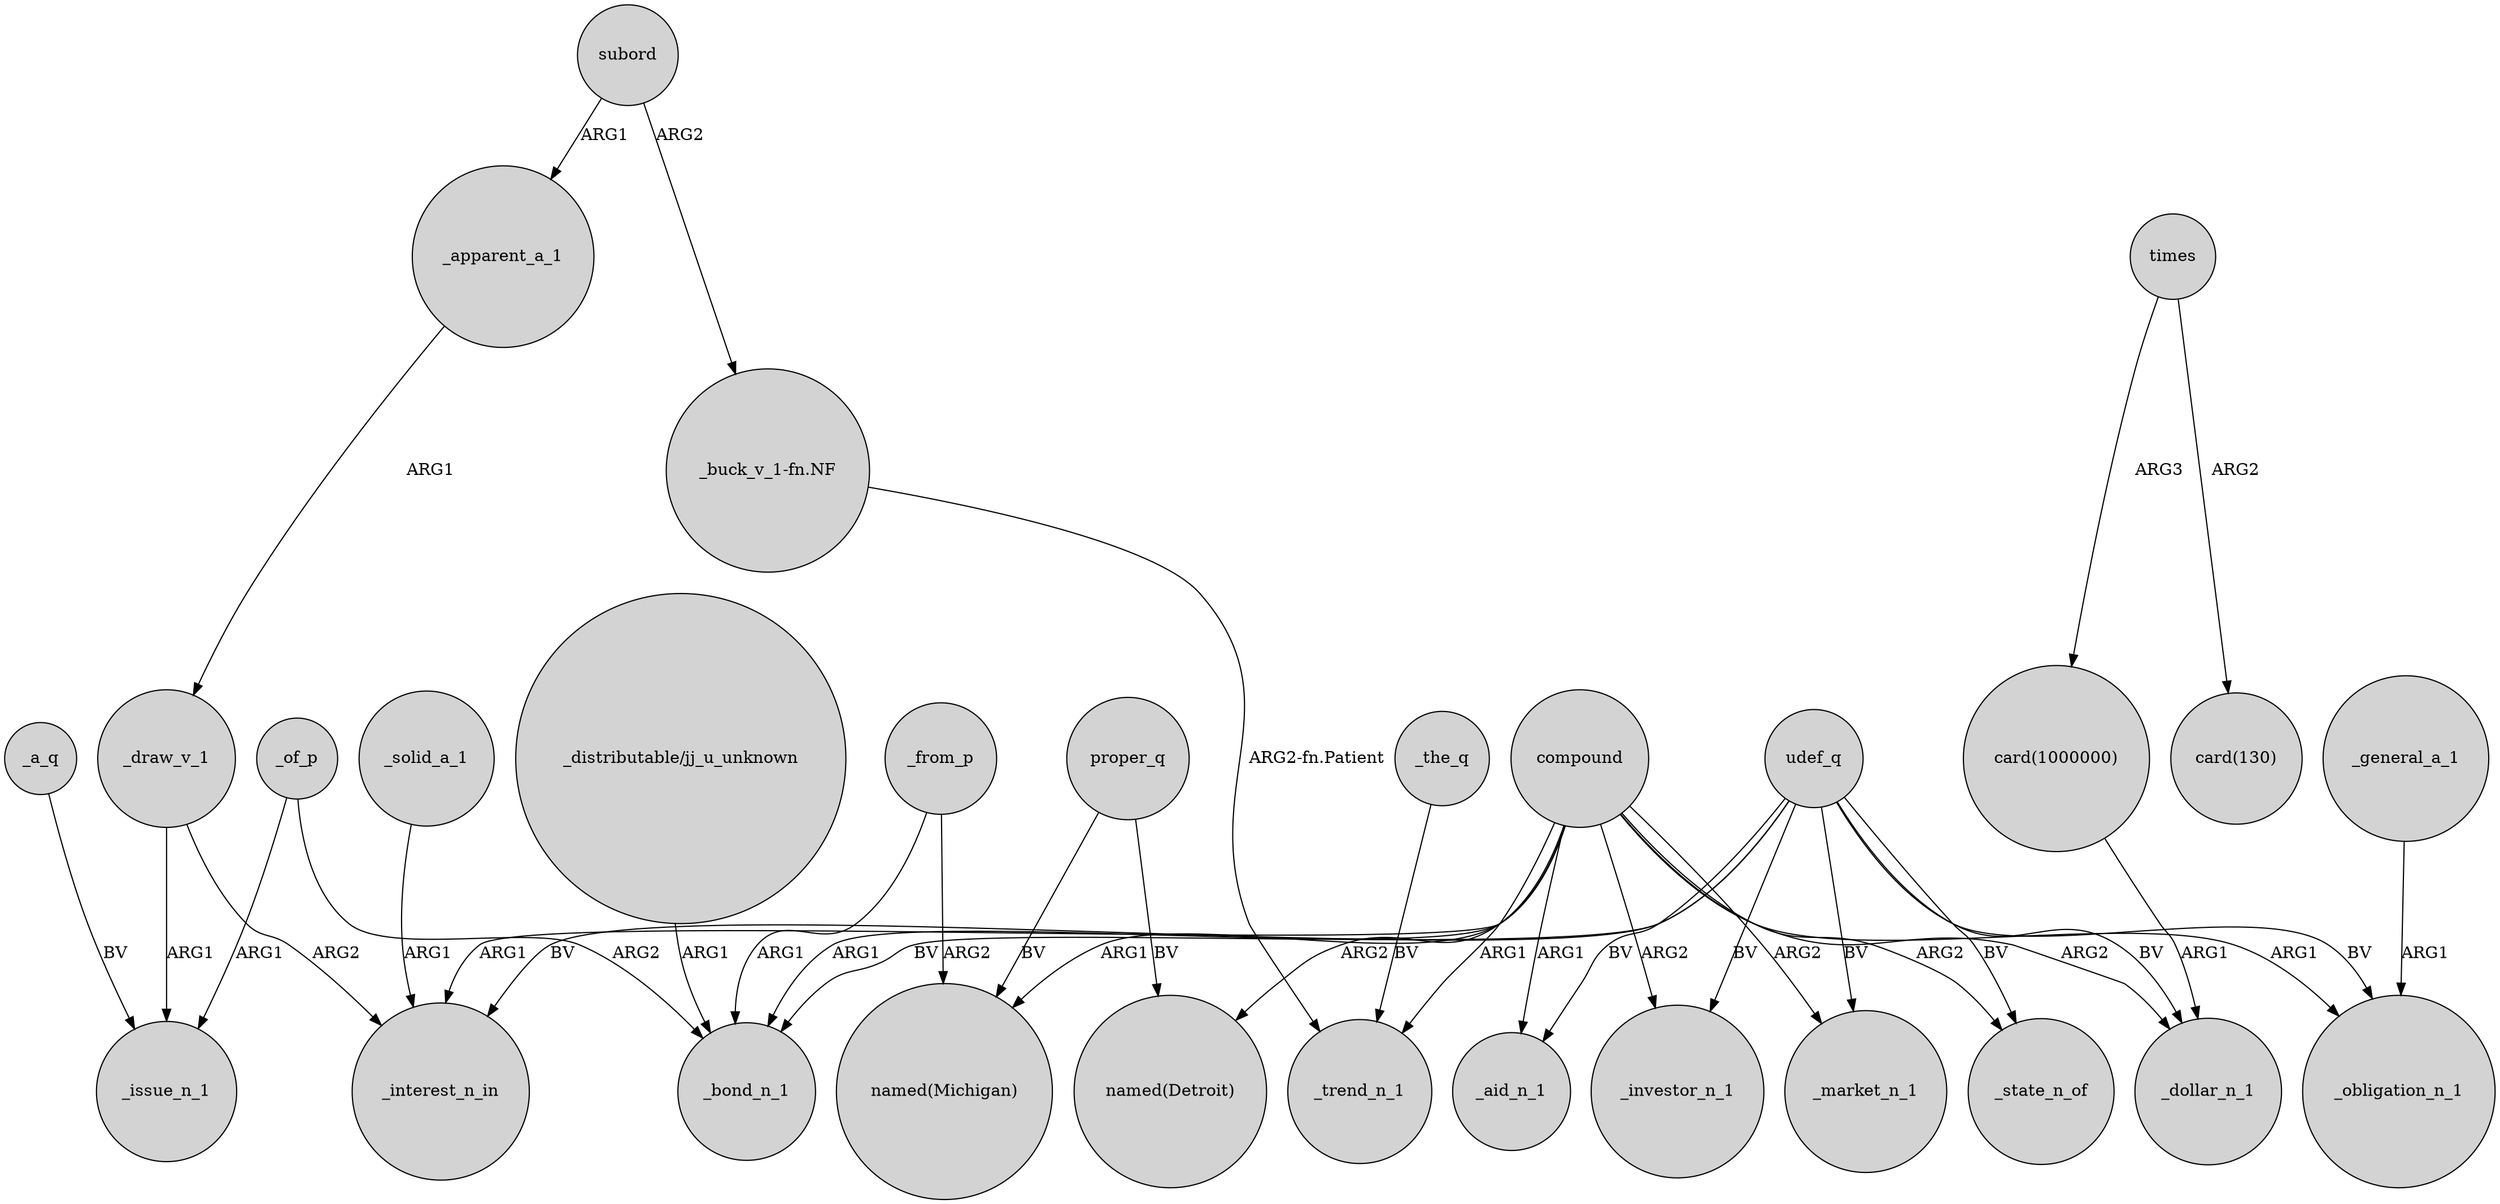 digraph {
	node [shape=circle style=filled]
	compound -> _market_n_1 [label=ARG2]
	_draw_v_1 -> _interest_n_in [label=ARG2]
	"card(1000000)" -> _dollar_n_1 [label=ARG1]
	"_buck_v_1-fn.NF" -> _trend_n_1 [label="ARG2-fn.Patient"]
	_draw_v_1 -> _issue_n_1 [label=ARG1]
	_from_p -> _bond_n_1 [label=ARG1]
	udef_q -> _investor_n_1 [label=BV]
	compound -> _obligation_n_1 [label=ARG1]
	udef_q -> _state_n_of [label=BV]
	compound -> _bond_n_1 [label=ARG1]
	_a_q -> _issue_n_1 [label=BV]
	proper_q -> "named(Detroit)" [label=BV]
	compound -> _state_n_of [label=ARG2]
	_of_p -> _bond_n_1 [label=ARG2]
	compound -> _investor_n_1 [label=ARG2]
	udef_q -> _market_n_1 [label=BV]
	udef_q -> _interest_n_in [label=BV]
	subord -> _apparent_a_1 [label=ARG1]
	compound -> _aid_n_1 [label=ARG1]
	_apparent_a_1 -> _draw_v_1 [label=ARG1]
	compound -> _trend_n_1 [label=ARG1]
	_of_p -> _issue_n_1 [label=ARG1]
	udef_q -> _bond_n_1 [label=BV]
	_the_q -> _trend_n_1 [label=BV]
	times -> "card(1000000)" [label=ARG3]
	proper_q -> "named(Michigan)" [label=BV]
	"_distributable/jj_u_unknown" -> _bond_n_1 [label=ARG1]
	subord -> "_buck_v_1-fn.NF" [label=ARG2]
	_from_p -> "named(Michigan)" [label=ARG2]
	_general_a_1 -> _obligation_n_1 [label=ARG1]
	udef_q -> _obligation_n_1 [label=BV]
	compound -> "named(Michigan)" [label=ARG1]
	_solid_a_1 -> _interest_n_in [label=ARG1]
	udef_q -> _aid_n_1 [label=BV]
	compound -> _interest_n_in [label=ARG1]
	compound -> _dollar_n_1 [label=ARG2]
	times -> "card(130)" [label=ARG2]
	compound -> "named(Detroit)" [label=ARG2]
	udef_q -> _dollar_n_1 [label=BV]
}
